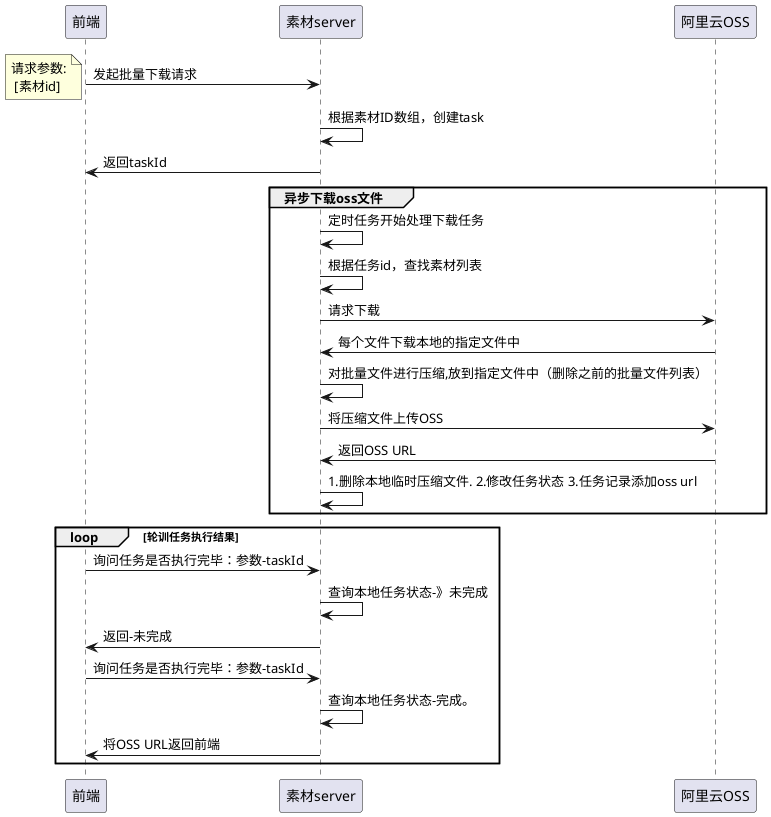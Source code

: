 @startuml
 前端 -> 素材server : 发起批量下载请求
 note left:请求参数:\n [素材id]
 素材server -> 素材server : 根据素材ID数组，创建task
 素材server -> 前端: 返回taskId

 group 异步下载oss文件
 素材server -> 素材server:定时任务开始处理下载任务
 素材server -> 素材server : 根据任务id，查找素材列表
 素材server -> 阿里云OSS: 请求下载
 阿里云OSS -> 素材server: 每个文件下载本地的指定文件中
 素材server -> 素材server: 对批量文件进行压缩,放到指定文件中（删除之前的批量文件列表）
 素材server -> 阿里云OSS : 将压缩文件上传OSS
 阿里云OSS -> 素材server : 返回OSS URL
 素材server -> 素材server: 1.删除本地临时压缩文件. 2.修改任务状态 3.任务记录添加oss url
 end

 loop  轮训任务执行结果



 前端 -> 素材server: 询问任务是否执行完毕：参数-taskId
 素材server -> 素材server: 查询本地任务状态-》未完成
 素材server -> 前端: 返回-未完成


 前端 -> 素材server: 询问任务是否执行完毕：参数-taskId
 素材server -> 素材server: 查询本地任务状态-完成。
 素材server -> 前端: 将OSS URL返回前端

 end

@enduml